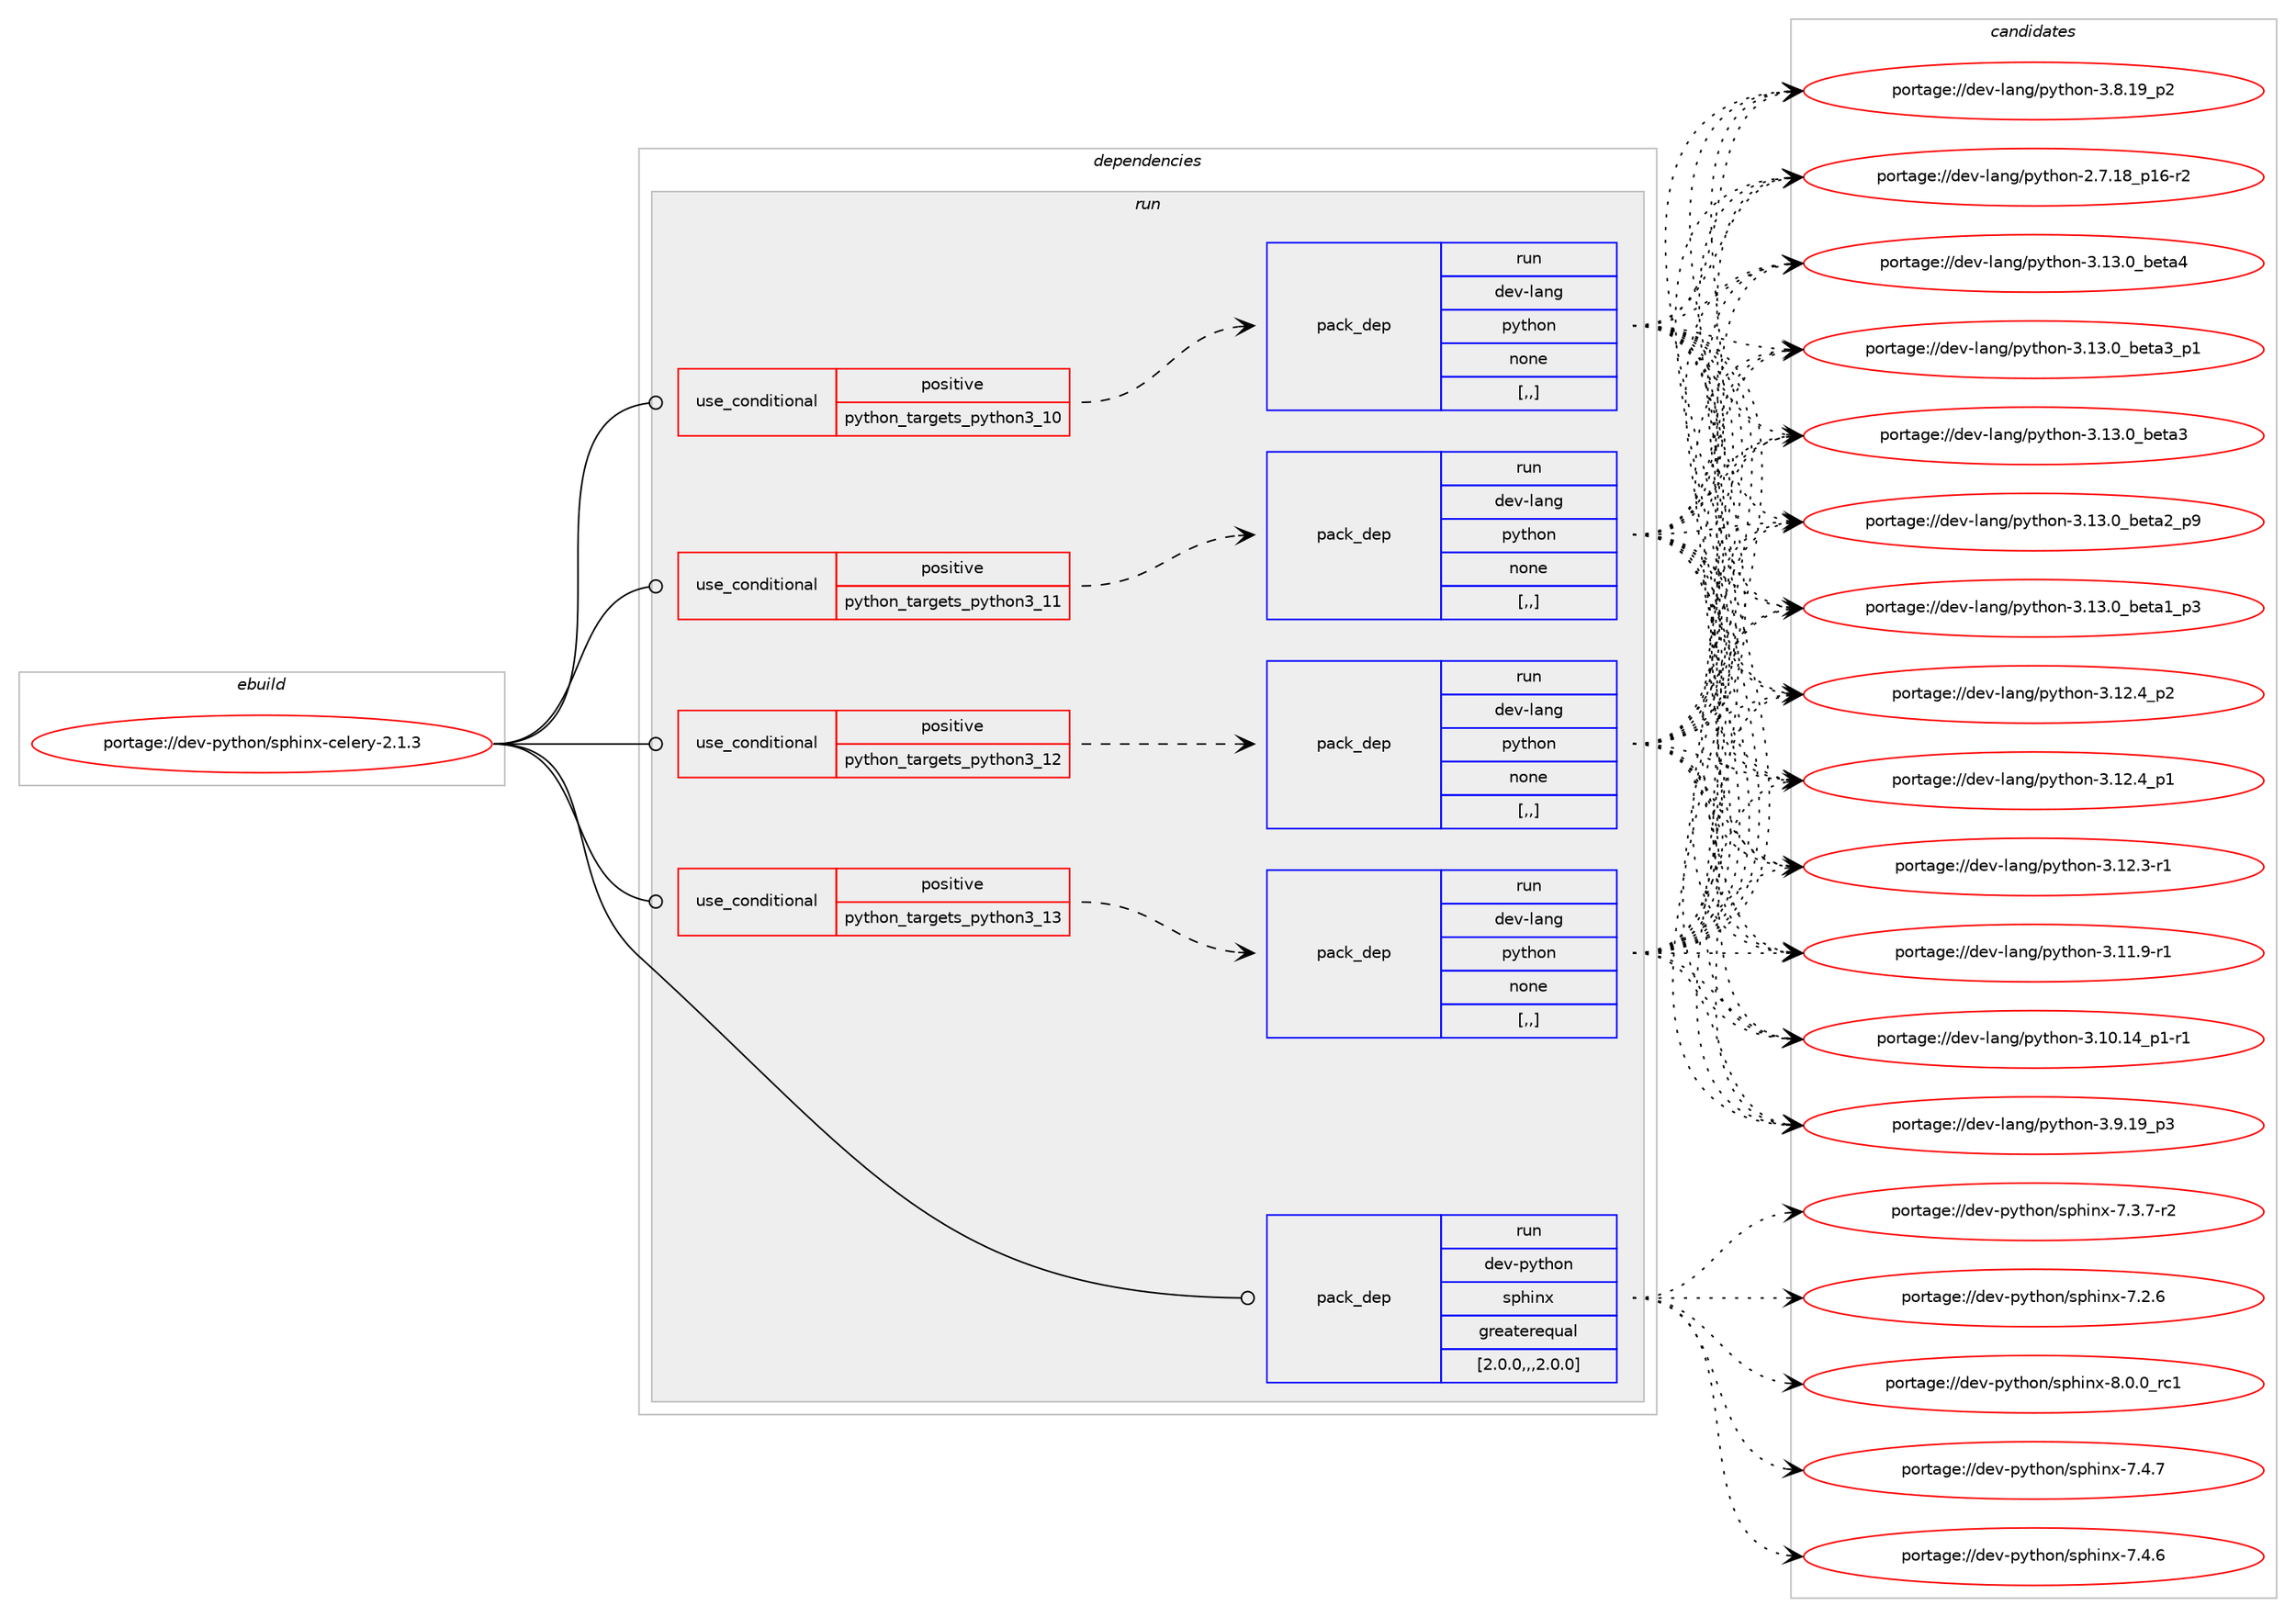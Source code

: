 digraph prolog {

# *************
# Graph options
# *************

newrank=true;
concentrate=true;
compound=true;
graph [rankdir=LR,fontname=Helvetica,fontsize=10,ranksep=1.5];#, ranksep=2.5, nodesep=0.2];
edge  [arrowhead=vee];
node  [fontname=Helvetica,fontsize=10];

# **********
# The ebuild
# **********

subgraph cluster_leftcol {
color=gray;
label=<<i>ebuild</i>>;
id [label="portage://dev-python/sphinx-celery-2.1.3", color=red, width=4, href="../dev-python/sphinx-celery-2.1.3.svg"];
}

# ****************
# The dependencies
# ****************

subgraph cluster_midcol {
color=gray;
label=<<i>dependencies</i>>;
subgraph cluster_compile {
fillcolor="#eeeeee";
style=filled;
label=<<i>compile</i>>;
}
subgraph cluster_compileandrun {
fillcolor="#eeeeee";
style=filled;
label=<<i>compile and run</i>>;
}
subgraph cluster_run {
fillcolor="#eeeeee";
style=filled;
label=<<i>run</i>>;
subgraph cond39846 {
dependency164133 [label=<<TABLE BORDER="0" CELLBORDER="1" CELLSPACING="0" CELLPADDING="4"><TR><TD ROWSPAN="3" CELLPADDING="10">use_conditional</TD></TR><TR><TD>positive</TD></TR><TR><TD>python_targets_python3_10</TD></TR></TABLE>>, shape=none, color=red];
subgraph pack123015 {
dependency164134 [label=<<TABLE BORDER="0" CELLBORDER="1" CELLSPACING="0" CELLPADDING="4" WIDTH="220"><TR><TD ROWSPAN="6" CELLPADDING="30">pack_dep</TD></TR><TR><TD WIDTH="110">run</TD></TR><TR><TD>dev-lang</TD></TR><TR><TD>python</TD></TR><TR><TD>none</TD></TR><TR><TD>[,,]</TD></TR></TABLE>>, shape=none, color=blue];
}
dependency164133:e -> dependency164134:w [weight=20,style="dashed",arrowhead="vee"];
}
id:e -> dependency164133:w [weight=20,style="solid",arrowhead="odot"];
subgraph cond39847 {
dependency164135 [label=<<TABLE BORDER="0" CELLBORDER="1" CELLSPACING="0" CELLPADDING="4"><TR><TD ROWSPAN="3" CELLPADDING="10">use_conditional</TD></TR><TR><TD>positive</TD></TR><TR><TD>python_targets_python3_11</TD></TR></TABLE>>, shape=none, color=red];
subgraph pack123016 {
dependency164136 [label=<<TABLE BORDER="0" CELLBORDER="1" CELLSPACING="0" CELLPADDING="4" WIDTH="220"><TR><TD ROWSPAN="6" CELLPADDING="30">pack_dep</TD></TR><TR><TD WIDTH="110">run</TD></TR><TR><TD>dev-lang</TD></TR><TR><TD>python</TD></TR><TR><TD>none</TD></TR><TR><TD>[,,]</TD></TR></TABLE>>, shape=none, color=blue];
}
dependency164135:e -> dependency164136:w [weight=20,style="dashed",arrowhead="vee"];
}
id:e -> dependency164135:w [weight=20,style="solid",arrowhead="odot"];
subgraph cond39848 {
dependency164137 [label=<<TABLE BORDER="0" CELLBORDER="1" CELLSPACING="0" CELLPADDING="4"><TR><TD ROWSPAN="3" CELLPADDING="10">use_conditional</TD></TR><TR><TD>positive</TD></TR><TR><TD>python_targets_python3_12</TD></TR></TABLE>>, shape=none, color=red];
subgraph pack123017 {
dependency164138 [label=<<TABLE BORDER="0" CELLBORDER="1" CELLSPACING="0" CELLPADDING="4" WIDTH="220"><TR><TD ROWSPAN="6" CELLPADDING="30">pack_dep</TD></TR><TR><TD WIDTH="110">run</TD></TR><TR><TD>dev-lang</TD></TR><TR><TD>python</TD></TR><TR><TD>none</TD></TR><TR><TD>[,,]</TD></TR></TABLE>>, shape=none, color=blue];
}
dependency164137:e -> dependency164138:w [weight=20,style="dashed",arrowhead="vee"];
}
id:e -> dependency164137:w [weight=20,style="solid",arrowhead="odot"];
subgraph cond39849 {
dependency164139 [label=<<TABLE BORDER="0" CELLBORDER="1" CELLSPACING="0" CELLPADDING="4"><TR><TD ROWSPAN="3" CELLPADDING="10">use_conditional</TD></TR><TR><TD>positive</TD></TR><TR><TD>python_targets_python3_13</TD></TR></TABLE>>, shape=none, color=red];
subgraph pack123018 {
dependency164140 [label=<<TABLE BORDER="0" CELLBORDER="1" CELLSPACING="0" CELLPADDING="4" WIDTH="220"><TR><TD ROWSPAN="6" CELLPADDING="30">pack_dep</TD></TR><TR><TD WIDTH="110">run</TD></TR><TR><TD>dev-lang</TD></TR><TR><TD>python</TD></TR><TR><TD>none</TD></TR><TR><TD>[,,]</TD></TR></TABLE>>, shape=none, color=blue];
}
dependency164139:e -> dependency164140:w [weight=20,style="dashed",arrowhead="vee"];
}
id:e -> dependency164139:w [weight=20,style="solid",arrowhead="odot"];
subgraph pack123019 {
dependency164141 [label=<<TABLE BORDER="0" CELLBORDER="1" CELLSPACING="0" CELLPADDING="4" WIDTH="220"><TR><TD ROWSPAN="6" CELLPADDING="30">pack_dep</TD></TR><TR><TD WIDTH="110">run</TD></TR><TR><TD>dev-python</TD></TR><TR><TD>sphinx</TD></TR><TR><TD>greaterequal</TD></TR><TR><TD>[2.0.0,,,2.0.0]</TD></TR></TABLE>>, shape=none, color=blue];
}
id:e -> dependency164141:w [weight=20,style="solid",arrowhead="odot"];
}
}

# **************
# The candidates
# **************

subgraph cluster_choices {
rank=same;
color=gray;
label=<<i>candidates</i>>;

subgraph choice123015 {
color=black;
nodesep=1;
choice1001011184510897110103471121211161041111104551464951464895981011169752 [label="portage://dev-lang/python-3.13.0_beta4", color=red, width=4,href="../dev-lang/python-3.13.0_beta4.svg"];
choice10010111845108971101034711212111610411111045514649514648959810111697519511249 [label="portage://dev-lang/python-3.13.0_beta3_p1", color=red, width=4,href="../dev-lang/python-3.13.0_beta3_p1.svg"];
choice1001011184510897110103471121211161041111104551464951464895981011169751 [label="portage://dev-lang/python-3.13.0_beta3", color=red, width=4,href="../dev-lang/python-3.13.0_beta3.svg"];
choice10010111845108971101034711212111610411111045514649514648959810111697509511257 [label="portage://dev-lang/python-3.13.0_beta2_p9", color=red, width=4,href="../dev-lang/python-3.13.0_beta2_p9.svg"];
choice10010111845108971101034711212111610411111045514649514648959810111697499511251 [label="portage://dev-lang/python-3.13.0_beta1_p3", color=red, width=4,href="../dev-lang/python-3.13.0_beta1_p3.svg"];
choice100101118451089711010347112121116104111110455146495046529511250 [label="portage://dev-lang/python-3.12.4_p2", color=red, width=4,href="../dev-lang/python-3.12.4_p2.svg"];
choice100101118451089711010347112121116104111110455146495046529511249 [label="portage://dev-lang/python-3.12.4_p1", color=red, width=4,href="../dev-lang/python-3.12.4_p1.svg"];
choice100101118451089711010347112121116104111110455146495046514511449 [label="portage://dev-lang/python-3.12.3-r1", color=red, width=4,href="../dev-lang/python-3.12.3-r1.svg"];
choice100101118451089711010347112121116104111110455146494946574511449 [label="portage://dev-lang/python-3.11.9-r1", color=red, width=4,href="../dev-lang/python-3.11.9-r1.svg"];
choice100101118451089711010347112121116104111110455146494846495295112494511449 [label="portage://dev-lang/python-3.10.14_p1-r1", color=red, width=4,href="../dev-lang/python-3.10.14_p1-r1.svg"];
choice100101118451089711010347112121116104111110455146574649579511251 [label="portage://dev-lang/python-3.9.19_p3", color=red, width=4,href="../dev-lang/python-3.9.19_p3.svg"];
choice100101118451089711010347112121116104111110455146564649579511250 [label="portage://dev-lang/python-3.8.19_p2", color=red, width=4,href="../dev-lang/python-3.8.19_p2.svg"];
choice100101118451089711010347112121116104111110455046554649569511249544511450 [label="portage://dev-lang/python-2.7.18_p16-r2", color=red, width=4,href="../dev-lang/python-2.7.18_p16-r2.svg"];
dependency164134:e -> choice1001011184510897110103471121211161041111104551464951464895981011169752:w [style=dotted,weight="100"];
dependency164134:e -> choice10010111845108971101034711212111610411111045514649514648959810111697519511249:w [style=dotted,weight="100"];
dependency164134:e -> choice1001011184510897110103471121211161041111104551464951464895981011169751:w [style=dotted,weight="100"];
dependency164134:e -> choice10010111845108971101034711212111610411111045514649514648959810111697509511257:w [style=dotted,weight="100"];
dependency164134:e -> choice10010111845108971101034711212111610411111045514649514648959810111697499511251:w [style=dotted,weight="100"];
dependency164134:e -> choice100101118451089711010347112121116104111110455146495046529511250:w [style=dotted,weight="100"];
dependency164134:e -> choice100101118451089711010347112121116104111110455146495046529511249:w [style=dotted,weight="100"];
dependency164134:e -> choice100101118451089711010347112121116104111110455146495046514511449:w [style=dotted,weight="100"];
dependency164134:e -> choice100101118451089711010347112121116104111110455146494946574511449:w [style=dotted,weight="100"];
dependency164134:e -> choice100101118451089711010347112121116104111110455146494846495295112494511449:w [style=dotted,weight="100"];
dependency164134:e -> choice100101118451089711010347112121116104111110455146574649579511251:w [style=dotted,weight="100"];
dependency164134:e -> choice100101118451089711010347112121116104111110455146564649579511250:w [style=dotted,weight="100"];
dependency164134:e -> choice100101118451089711010347112121116104111110455046554649569511249544511450:w [style=dotted,weight="100"];
}
subgraph choice123016 {
color=black;
nodesep=1;
choice1001011184510897110103471121211161041111104551464951464895981011169752 [label="portage://dev-lang/python-3.13.0_beta4", color=red, width=4,href="../dev-lang/python-3.13.0_beta4.svg"];
choice10010111845108971101034711212111610411111045514649514648959810111697519511249 [label="portage://dev-lang/python-3.13.0_beta3_p1", color=red, width=4,href="../dev-lang/python-3.13.0_beta3_p1.svg"];
choice1001011184510897110103471121211161041111104551464951464895981011169751 [label="portage://dev-lang/python-3.13.0_beta3", color=red, width=4,href="../dev-lang/python-3.13.0_beta3.svg"];
choice10010111845108971101034711212111610411111045514649514648959810111697509511257 [label="portage://dev-lang/python-3.13.0_beta2_p9", color=red, width=4,href="../dev-lang/python-3.13.0_beta2_p9.svg"];
choice10010111845108971101034711212111610411111045514649514648959810111697499511251 [label="portage://dev-lang/python-3.13.0_beta1_p3", color=red, width=4,href="../dev-lang/python-3.13.0_beta1_p3.svg"];
choice100101118451089711010347112121116104111110455146495046529511250 [label="portage://dev-lang/python-3.12.4_p2", color=red, width=4,href="../dev-lang/python-3.12.4_p2.svg"];
choice100101118451089711010347112121116104111110455146495046529511249 [label="portage://dev-lang/python-3.12.4_p1", color=red, width=4,href="../dev-lang/python-3.12.4_p1.svg"];
choice100101118451089711010347112121116104111110455146495046514511449 [label="portage://dev-lang/python-3.12.3-r1", color=red, width=4,href="../dev-lang/python-3.12.3-r1.svg"];
choice100101118451089711010347112121116104111110455146494946574511449 [label="portage://dev-lang/python-3.11.9-r1", color=red, width=4,href="../dev-lang/python-3.11.9-r1.svg"];
choice100101118451089711010347112121116104111110455146494846495295112494511449 [label="portage://dev-lang/python-3.10.14_p1-r1", color=red, width=4,href="../dev-lang/python-3.10.14_p1-r1.svg"];
choice100101118451089711010347112121116104111110455146574649579511251 [label="portage://dev-lang/python-3.9.19_p3", color=red, width=4,href="../dev-lang/python-3.9.19_p3.svg"];
choice100101118451089711010347112121116104111110455146564649579511250 [label="portage://dev-lang/python-3.8.19_p2", color=red, width=4,href="../dev-lang/python-3.8.19_p2.svg"];
choice100101118451089711010347112121116104111110455046554649569511249544511450 [label="portage://dev-lang/python-2.7.18_p16-r2", color=red, width=4,href="../dev-lang/python-2.7.18_p16-r2.svg"];
dependency164136:e -> choice1001011184510897110103471121211161041111104551464951464895981011169752:w [style=dotted,weight="100"];
dependency164136:e -> choice10010111845108971101034711212111610411111045514649514648959810111697519511249:w [style=dotted,weight="100"];
dependency164136:e -> choice1001011184510897110103471121211161041111104551464951464895981011169751:w [style=dotted,weight="100"];
dependency164136:e -> choice10010111845108971101034711212111610411111045514649514648959810111697509511257:w [style=dotted,weight="100"];
dependency164136:e -> choice10010111845108971101034711212111610411111045514649514648959810111697499511251:w [style=dotted,weight="100"];
dependency164136:e -> choice100101118451089711010347112121116104111110455146495046529511250:w [style=dotted,weight="100"];
dependency164136:e -> choice100101118451089711010347112121116104111110455146495046529511249:w [style=dotted,weight="100"];
dependency164136:e -> choice100101118451089711010347112121116104111110455146495046514511449:w [style=dotted,weight="100"];
dependency164136:e -> choice100101118451089711010347112121116104111110455146494946574511449:w [style=dotted,weight="100"];
dependency164136:e -> choice100101118451089711010347112121116104111110455146494846495295112494511449:w [style=dotted,weight="100"];
dependency164136:e -> choice100101118451089711010347112121116104111110455146574649579511251:w [style=dotted,weight="100"];
dependency164136:e -> choice100101118451089711010347112121116104111110455146564649579511250:w [style=dotted,weight="100"];
dependency164136:e -> choice100101118451089711010347112121116104111110455046554649569511249544511450:w [style=dotted,weight="100"];
}
subgraph choice123017 {
color=black;
nodesep=1;
choice1001011184510897110103471121211161041111104551464951464895981011169752 [label="portage://dev-lang/python-3.13.0_beta4", color=red, width=4,href="../dev-lang/python-3.13.0_beta4.svg"];
choice10010111845108971101034711212111610411111045514649514648959810111697519511249 [label="portage://dev-lang/python-3.13.0_beta3_p1", color=red, width=4,href="../dev-lang/python-3.13.0_beta3_p1.svg"];
choice1001011184510897110103471121211161041111104551464951464895981011169751 [label="portage://dev-lang/python-3.13.0_beta3", color=red, width=4,href="../dev-lang/python-3.13.0_beta3.svg"];
choice10010111845108971101034711212111610411111045514649514648959810111697509511257 [label="portage://dev-lang/python-3.13.0_beta2_p9", color=red, width=4,href="../dev-lang/python-3.13.0_beta2_p9.svg"];
choice10010111845108971101034711212111610411111045514649514648959810111697499511251 [label="portage://dev-lang/python-3.13.0_beta1_p3", color=red, width=4,href="../dev-lang/python-3.13.0_beta1_p3.svg"];
choice100101118451089711010347112121116104111110455146495046529511250 [label="portage://dev-lang/python-3.12.4_p2", color=red, width=4,href="../dev-lang/python-3.12.4_p2.svg"];
choice100101118451089711010347112121116104111110455146495046529511249 [label="portage://dev-lang/python-3.12.4_p1", color=red, width=4,href="../dev-lang/python-3.12.4_p1.svg"];
choice100101118451089711010347112121116104111110455146495046514511449 [label="portage://dev-lang/python-3.12.3-r1", color=red, width=4,href="../dev-lang/python-3.12.3-r1.svg"];
choice100101118451089711010347112121116104111110455146494946574511449 [label="portage://dev-lang/python-3.11.9-r1", color=red, width=4,href="../dev-lang/python-3.11.9-r1.svg"];
choice100101118451089711010347112121116104111110455146494846495295112494511449 [label="portage://dev-lang/python-3.10.14_p1-r1", color=red, width=4,href="../dev-lang/python-3.10.14_p1-r1.svg"];
choice100101118451089711010347112121116104111110455146574649579511251 [label="portage://dev-lang/python-3.9.19_p3", color=red, width=4,href="../dev-lang/python-3.9.19_p3.svg"];
choice100101118451089711010347112121116104111110455146564649579511250 [label="portage://dev-lang/python-3.8.19_p2", color=red, width=4,href="../dev-lang/python-3.8.19_p2.svg"];
choice100101118451089711010347112121116104111110455046554649569511249544511450 [label="portage://dev-lang/python-2.7.18_p16-r2", color=red, width=4,href="../dev-lang/python-2.7.18_p16-r2.svg"];
dependency164138:e -> choice1001011184510897110103471121211161041111104551464951464895981011169752:w [style=dotted,weight="100"];
dependency164138:e -> choice10010111845108971101034711212111610411111045514649514648959810111697519511249:w [style=dotted,weight="100"];
dependency164138:e -> choice1001011184510897110103471121211161041111104551464951464895981011169751:w [style=dotted,weight="100"];
dependency164138:e -> choice10010111845108971101034711212111610411111045514649514648959810111697509511257:w [style=dotted,weight="100"];
dependency164138:e -> choice10010111845108971101034711212111610411111045514649514648959810111697499511251:w [style=dotted,weight="100"];
dependency164138:e -> choice100101118451089711010347112121116104111110455146495046529511250:w [style=dotted,weight="100"];
dependency164138:e -> choice100101118451089711010347112121116104111110455146495046529511249:w [style=dotted,weight="100"];
dependency164138:e -> choice100101118451089711010347112121116104111110455146495046514511449:w [style=dotted,weight="100"];
dependency164138:e -> choice100101118451089711010347112121116104111110455146494946574511449:w [style=dotted,weight="100"];
dependency164138:e -> choice100101118451089711010347112121116104111110455146494846495295112494511449:w [style=dotted,weight="100"];
dependency164138:e -> choice100101118451089711010347112121116104111110455146574649579511251:w [style=dotted,weight="100"];
dependency164138:e -> choice100101118451089711010347112121116104111110455146564649579511250:w [style=dotted,weight="100"];
dependency164138:e -> choice100101118451089711010347112121116104111110455046554649569511249544511450:w [style=dotted,weight="100"];
}
subgraph choice123018 {
color=black;
nodesep=1;
choice1001011184510897110103471121211161041111104551464951464895981011169752 [label="portage://dev-lang/python-3.13.0_beta4", color=red, width=4,href="../dev-lang/python-3.13.0_beta4.svg"];
choice10010111845108971101034711212111610411111045514649514648959810111697519511249 [label="portage://dev-lang/python-3.13.0_beta3_p1", color=red, width=4,href="../dev-lang/python-3.13.0_beta3_p1.svg"];
choice1001011184510897110103471121211161041111104551464951464895981011169751 [label="portage://dev-lang/python-3.13.0_beta3", color=red, width=4,href="../dev-lang/python-3.13.0_beta3.svg"];
choice10010111845108971101034711212111610411111045514649514648959810111697509511257 [label="portage://dev-lang/python-3.13.0_beta2_p9", color=red, width=4,href="../dev-lang/python-3.13.0_beta2_p9.svg"];
choice10010111845108971101034711212111610411111045514649514648959810111697499511251 [label="portage://dev-lang/python-3.13.0_beta1_p3", color=red, width=4,href="../dev-lang/python-3.13.0_beta1_p3.svg"];
choice100101118451089711010347112121116104111110455146495046529511250 [label="portage://dev-lang/python-3.12.4_p2", color=red, width=4,href="../dev-lang/python-3.12.4_p2.svg"];
choice100101118451089711010347112121116104111110455146495046529511249 [label="portage://dev-lang/python-3.12.4_p1", color=red, width=4,href="../dev-lang/python-3.12.4_p1.svg"];
choice100101118451089711010347112121116104111110455146495046514511449 [label="portage://dev-lang/python-3.12.3-r1", color=red, width=4,href="../dev-lang/python-3.12.3-r1.svg"];
choice100101118451089711010347112121116104111110455146494946574511449 [label="portage://dev-lang/python-3.11.9-r1", color=red, width=4,href="../dev-lang/python-3.11.9-r1.svg"];
choice100101118451089711010347112121116104111110455146494846495295112494511449 [label="portage://dev-lang/python-3.10.14_p1-r1", color=red, width=4,href="../dev-lang/python-3.10.14_p1-r1.svg"];
choice100101118451089711010347112121116104111110455146574649579511251 [label="portage://dev-lang/python-3.9.19_p3", color=red, width=4,href="../dev-lang/python-3.9.19_p3.svg"];
choice100101118451089711010347112121116104111110455146564649579511250 [label="portage://dev-lang/python-3.8.19_p2", color=red, width=4,href="../dev-lang/python-3.8.19_p2.svg"];
choice100101118451089711010347112121116104111110455046554649569511249544511450 [label="portage://dev-lang/python-2.7.18_p16-r2", color=red, width=4,href="../dev-lang/python-2.7.18_p16-r2.svg"];
dependency164140:e -> choice1001011184510897110103471121211161041111104551464951464895981011169752:w [style=dotted,weight="100"];
dependency164140:e -> choice10010111845108971101034711212111610411111045514649514648959810111697519511249:w [style=dotted,weight="100"];
dependency164140:e -> choice1001011184510897110103471121211161041111104551464951464895981011169751:w [style=dotted,weight="100"];
dependency164140:e -> choice10010111845108971101034711212111610411111045514649514648959810111697509511257:w [style=dotted,weight="100"];
dependency164140:e -> choice10010111845108971101034711212111610411111045514649514648959810111697499511251:w [style=dotted,weight="100"];
dependency164140:e -> choice100101118451089711010347112121116104111110455146495046529511250:w [style=dotted,weight="100"];
dependency164140:e -> choice100101118451089711010347112121116104111110455146495046529511249:w [style=dotted,weight="100"];
dependency164140:e -> choice100101118451089711010347112121116104111110455146495046514511449:w [style=dotted,weight="100"];
dependency164140:e -> choice100101118451089711010347112121116104111110455146494946574511449:w [style=dotted,weight="100"];
dependency164140:e -> choice100101118451089711010347112121116104111110455146494846495295112494511449:w [style=dotted,weight="100"];
dependency164140:e -> choice100101118451089711010347112121116104111110455146574649579511251:w [style=dotted,weight="100"];
dependency164140:e -> choice100101118451089711010347112121116104111110455146564649579511250:w [style=dotted,weight="100"];
dependency164140:e -> choice100101118451089711010347112121116104111110455046554649569511249544511450:w [style=dotted,weight="100"];
}
subgraph choice123019 {
color=black;
nodesep=1;
choice1001011184511212111610411111047115112104105110120455646484648951149949 [label="portage://dev-python/sphinx-8.0.0_rc1", color=red, width=4,href="../dev-python/sphinx-8.0.0_rc1.svg"];
choice1001011184511212111610411111047115112104105110120455546524655 [label="portage://dev-python/sphinx-7.4.7", color=red, width=4,href="../dev-python/sphinx-7.4.7.svg"];
choice1001011184511212111610411111047115112104105110120455546524654 [label="portage://dev-python/sphinx-7.4.6", color=red, width=4,href="../dev-python/sphinx-7.4.6.svg"];
choice10010111845112121116104111110471151121041051101204555465146554511450 [label="portage://dev-python/sphinx-7.3.7-r2", color=red, width=4,href="../dev-python/sphinx-7.3.7-r2.svg"];
choice1001011184511212111610411111047115112104105110120455546504654 [label="portage://dev-python/sphinx-7.2.6", color=red, width=4,href="../dev-python/sphinx-7.2.6.svg"];
dependency164141:e -> choice1001011184511212111610411111047115112104105110120455646484648951149949:w [style=dotted,weight="100"];
dependency164141:e -> choice1001011184511212111610411111047115112104105110120455546524655:w [style=dotted,weight="100"];
dependency164141:e -> choice1001011184511212111610411111047115112104105110120455546524654:w [style=dotted,weight="100"];
dependency164141:e -> choice10010111845112121116104111110471151121041051101204555465146554511450:w [style=dotted,weight="100"];
dependency164141:e -> choice1001011184511212111610411111047115112104105110120455546504654:w [style=dotted,weight="100"];
}
}

}
